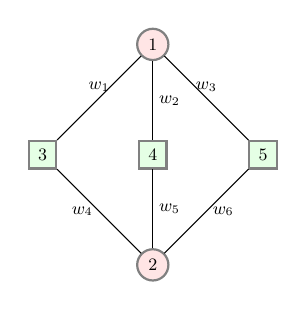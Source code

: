 \begin{tikzpicture}
[
scale=0.7,transform shape,
state/.style={rectangle,draw=black!50,fill=green!10,thick,minimum size=5mm},
oper/.style={circle,draw=black!50,fill=red!10,thick, minimum size=5mm, font=\small},
arr/.style={-,auto,>=stealth}
]
\small

% Input staff 
%\node (a0) at (0,0) [oper ] {$+$};
%\draw [arr](-1,0) to node [left,xshift=-3mm]{$x_i$} node{}(a0);
%\draw (1,0) circle (0.3mm) [fill=black!];
%\node (mp0) at (1,1) [oper,label=left:$f_0$ ] {$\times$};
%\draw [arr] (1,0) -- (mp0);
%\draw (mp0) -- (1,2.5);
%\draw [arr] (0,-2.5) -- (a0);
% Filter section

\node (s1) at (2, 2) [oper] {1};
\node (s2) at (2,-2) [oper] {2};

\node (s3) at (0, 0) [state] {3};
\node (s4) at (2, 0) [state] {4};
\node (s5) at (4, 0) [state] {5};

\draw [arr](s1)[] to node [above]{$w_1$} node{}(s3);
\draw [arr](s1)[] to node [right]{$w_2$} node{}(s4);
\draw [arr](s1)[] to node [above]{$w_3$} node{}(s5);
\draw [arr](s2)[] to node [left]{$w_4$} node{}(s3);
\draw [arr](s2)[] to node [right]{$w_5$} node{}(s4);
\draw [arr](s2)[] to node [right]{$w_6$} node{}(s5);


\end{tikzpicture}


